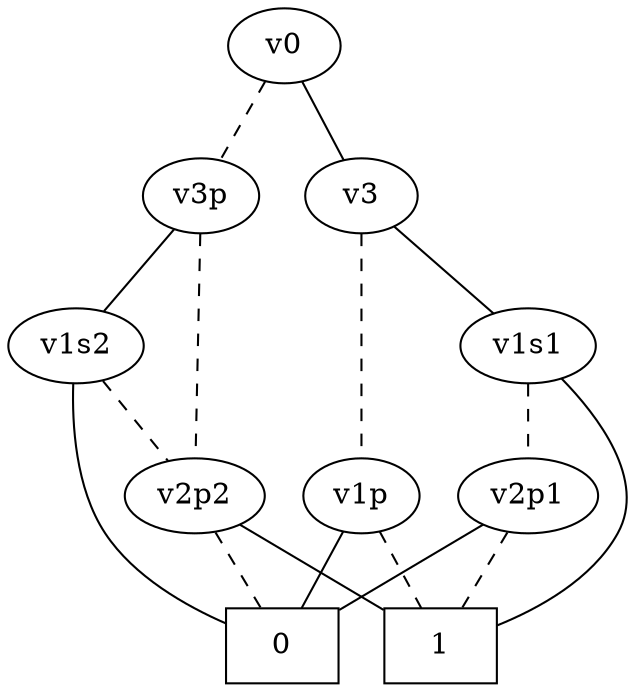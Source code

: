 graph BDD_Tree {
	 node1 [label="v0"];
	 node2 [label="v3"];
	 node1 -- node2 [style=solid];
	 node11 [label="v3p"];
	 node1 -- node11 [style=dashed];
	 node3 [label="v1s1"];
	 node2 -- node3 [style=solid];
	 node8 [label="v1p"];
	 node2 -- node8 [style=dashed];
	 node17 [label="1",shape=box];
	 node3 -- node17 [style=solid];
	 node5 [label="v2p1"];
	 node3 -- node5 [style=dashed];
	 node17 [label="1",shape=box];
	 node5 -- node17 [style=dashed];
	 node19 [label="0",shape=box];
	 node5 -- node19 [style=solid];
	 node17 [label="1",shape=box];
	 node8 -- node17 [style=dashed];
	 node19 [label="0",shape=box];
	 node8 -- node19 [style=solid];
	 node16 [label="v2p2"];
	 node11 -- node16 [style=dashed];
	 node15 [label="v1s2"];
	 node11 -- node15 [style=solid];
	 node17 [label="1",shape=box];
	 node16 -- node17 [style=solid];
	 node19 [label="0",shape=box];
	 node16 -- node19 [style=dashed];
	 node16 [label="v2p2"];
	 node15 -- node16 [style=dashed];
	 node19 [label="0",shape=box];
	 node15 -- node19 [style=solid];
}
